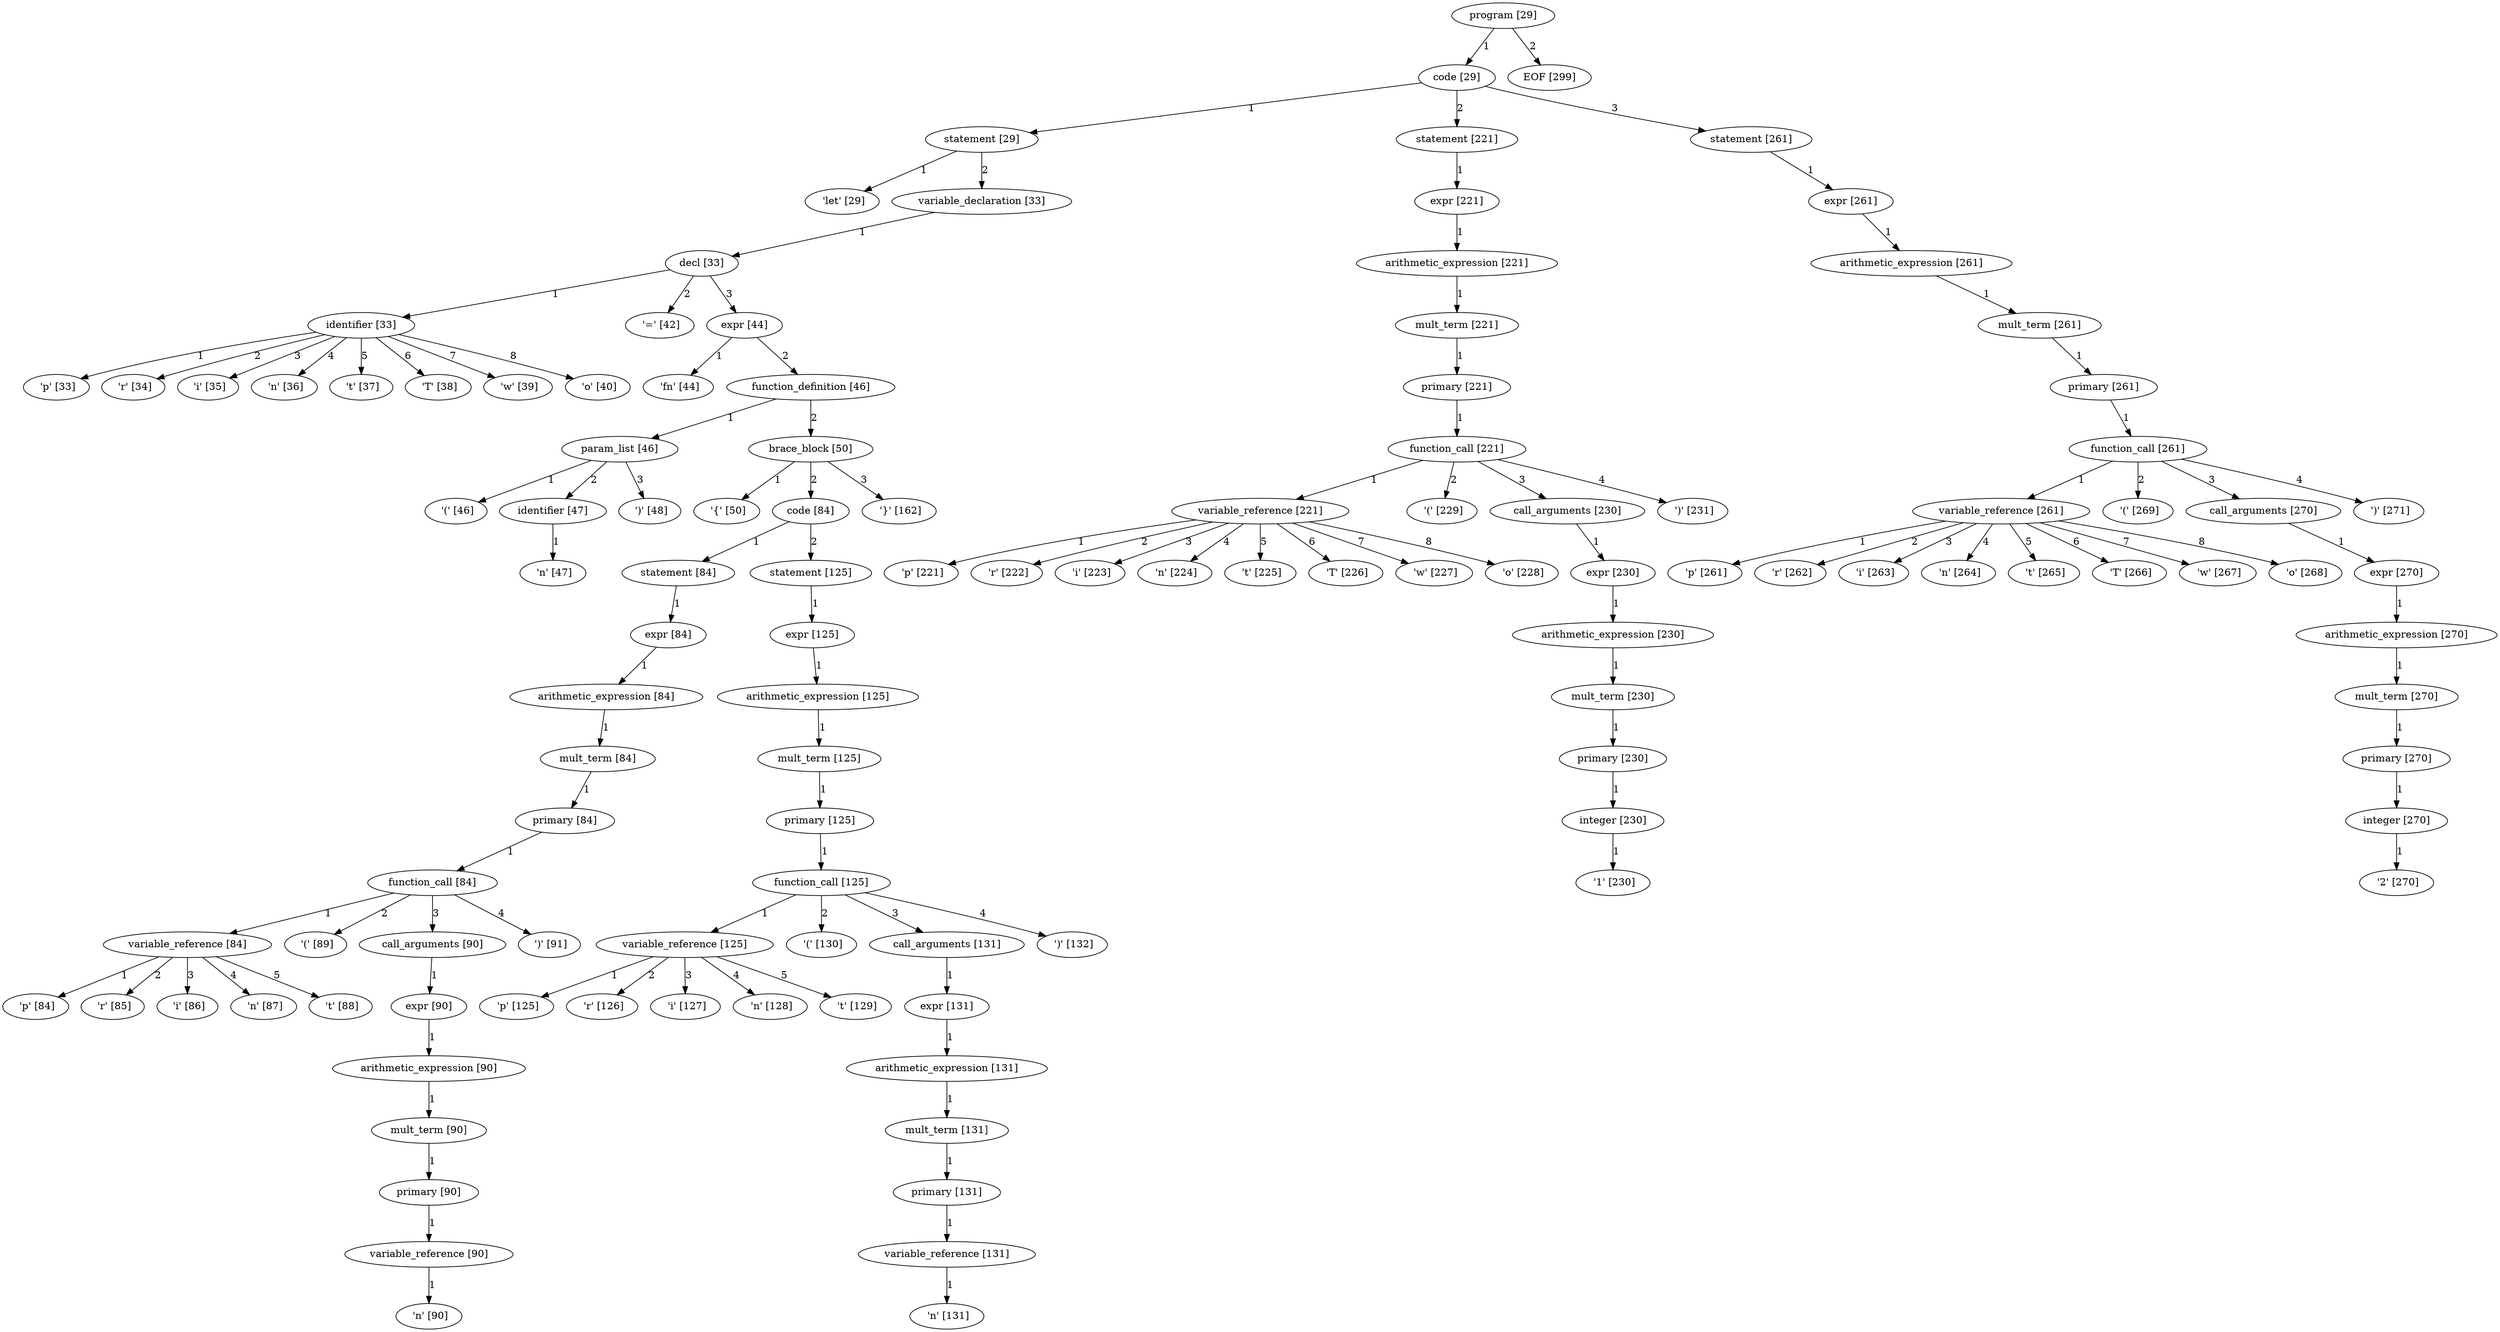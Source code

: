 digraph arpeggio_graph {
2794474320192 [label="program [29]"];
2794474320192->2794474320064 [label="1"]

2794474320064 [label="code [29]"];
2794474320064->2794458027456 [label="1"]

2794458027456 [label="statement [29]"];
2794458027456->2794457775680 [label="1"]

2794457775680 [label=" 'let' [29]"];
2794458027456->2794458138048 [label="2"]

2794458138048 [label="variable_declaration [33]"];
2794458138048->2794475368000 [label="1"]

2794475368000 [label="decl [33]"];
2794475368000->2794459898176 [label="1"]

2794459898176 [label="identifier [33]"];
2794459898176->2794458321520 [label="1"]

2794458321520 [label=" 'p' [33]"];
2794459898176->2794458321632 [label="2"]

2794458321632 [label=" 'r' [34]"];
2794459898176->2794458321744 [label="3"]

2794458321744 [label=" 'i' [35]"];
2794459898176->2794458321856 [label="4"]

2794458321856 [label=" 'n' [36]"];
2794459898176->2794458321968 [label="5"]

2794458321968 [label=" 't' [37]"];
2794459898176->2794458322080 [label="6"]

2794458322080 [label=" 'T' [38]"];
2794459898176->2794458322304 [label="7"]

2794458322304 [label=" 'w' [39]"];
2794459898176->2794458322416 [label="8"]

2794458322416 [label=" 'o' [40]"];
2794475368000->2794458322192 [label="2"]

2794458322192 [label=" '=' [42]"];
2794475368000->2794475367872 [label="3"]

2794475367872 [label="expr [44]"];
2794475367872->2794458322528 [label="1"]

2794458322528 [label=" 'fn' [44]"];
2794475367872->2794475367744 [label="2"]

2794475367744 [label="function_definition [46]"];
2794475367744->2794459898432 [label="1"]

2794459898432 [label="param_list [46]"];
2794459898432->2794458322640 [label="1"]

2794458322640 [label=" '(' [46]"];
2794459898432->2794459898304 [label="2"]

2794459898304 [label="identifier [47]"];
2794459898304->2794458322752 [label="1"]

2794458322752 [label=" 'n' [47]"];
2794459898432->2794458322864 [label="3"]

2794458322864 [label=" ')' [48]"];
2794475367744->2794475367616 [label="2"]

2794475367616 [label="brace_block [50]"];
2794475367616->2794458322976 [label="1"]

2794458322976 [label=" '{' [50]"];
2794475367616->2794475367488 [label="2"]

2794475367488 [label="code [84]"];
2794475367488->2794490291520 [label="1"]

2794490291520 [label="statement [84]"];
2794490291520->2794490291392 [label="1"]

2794490291392 [label="expr [84]"];
2794490291392->2794490291264 [label="1"]

2794490291264 [label="arithmetic_expression [84]"];
2794490291264->2794490291136 [label="1"]

2794490291136 [label="mult_term [84]"];
2794490291136->2794490291008 [label="1"]

2794490291008 [label="primary [84]"];
2794490291008->2794490290880 [label="1"]

2794490290880 [label="function_call [84]"];
2794490290880->2794479653312 [label="1"]

2794479653312 [label="variable_reference [84]"];
2794479653312->2794458741104 [label="1"]

2794458741104 [label=" 'p' [84]"];
2794479653312->2794457908608 [label="2"]

2794457908608 [label=" 'r' [85]"];
2794479653312->2794477520144 [label="3"]

2794477520144 [label=" 'i' [86]"];
2794479653312->2794477520256 [label="4"]

2794477520256 [label=" 'n' [87]"];
2794479653312->2794477520368 [label="5"]

2794477520368 [label=" 't' [88]"];
2794490290880->2794477520480 [label="2"]

2794477520480 [label=" '(' [89]"];
2794490290880->2794490290752 [label="3"]

2794490290752 [label="call_arguments [90]"];
2794490290752->2794490290624 [label="1"]

2794490290624 [label="expr [90]"];
2794490290624->2794490290496 [label="1"]

2794490290496 [label="arithmetic_expression [90]"];
2794490290496->2794490290368 [label="1"]

2794490290368 [label="mult_term [90]"];
2794490290368->2794490290240 [label="1"]

2794490290240 [label="primary [90]"];
2794490290240->2794479656768 [label="1"]

2794479656768 [label="variable_reference [90]"];
2794479656768->2794477522272 [label="1"]

2794477522272 [label=" 'n' [90]"];
2794490290880->2794477522384 [label="4"]

2794477522384 [label=" ')' [91]"];
2794475367488->2794475367360 [label="2"]

2794475367360 [label="statement [125]"];
2794475367360->2794475367232 [label="1"]

2794475367232 [label="expr [125]"];
2794475367232->2794475367104 [label="1"]

2794475367104 [label="arithmetic_expression [125]"];
2794475367104->2794475366976 [label="1"]

2794475366976 [label="mult_term [125]"];
2794475366976->2794475366848 [label="1"]

2794475366848 [label="primary [125]"];
2794475366848->2794475366720 [label="1"]

2794475366720 [label="function_call [125]"];
2794475366720->2794477103168 [label="1"]

2794477103168 [label="variable_reference [125]"];
2794477103168->2794474326048 [label="1"]

2794474326048 [label=" 'p' [125]"];
2794477103168->2794474326160 [label="2"]

2794474326160 [label=" 'r' [126]"];
2794477103168->2794474326272 [label="3"]

2794474326272 [label=" 'i' [127]"];
2794477103168->2794474326384 [label="4"]

2794474326384 [label=" 'n' [128]"];
2794477103168->2794474326496 [label="5"]

2794474326496 [label=" 't' [129]"];
2794475366720->2794474326608 [label="2"]

2794474326608 [label=" '(' [130]"];
2794475366720->2794475366592 [label="3"]

2794475366592 [label="call_arguments [131]"];
2794475366592->2794475366464 [label="1"]

2794475366464 [label="expr [131]"];
2794475366464->2794475366336 [label="1"]

2794475366336 [label="arithmetic_expression [131]"];
2794475366336->2794475366208 [label="1"]

2794475366208 [label="mult_term [131]"];
2794475366208->2794475366080 [label="1"]

2794475366080 [label="primary [131]"];
2794475366080->2794475365952 [label="1"]

2794475365952 [label="variable_reference [131]"];
2794475365952->2794460471696 [label="1"]

2794460471696 [label=" 'n' [131]"];
2794475366720->2794460471808 [label="4"]

2794460471808 [label=" ')' [132]"];
2794475367616->2794460471920 [label="3"]

2794460471920 [label=" '}' [162]"];
2794474320064->2794476349760 [label="2"]

2794476349760 [label="statement [221]"];
2794476349760->2794476349632 [label="1"]

2794476349632 [label="expr [221]"];
2794476349632->2794476349504 [label="1"]

2794476349504 [label="arithmetic_expression [221]"];
2794476349504->2794476349376 [label="1"]

2794476349376 [label="mult_term [221]"];
2794476349376->2794476349248 [label="1"]

2794476349248 [label="primary [221]"];
2794476349248->2794476349120 [label="1"]

2794476349120 [label="function_call [221]"];
2794476349120->2794491181504 [label="1"]

2794491181504 [label="variable_reference [221]"];
2794491181504->2794474327728 [label="1"]

2794474327728 [label=" 'p' [221]"];
2794491181504->2794474327616 [label="2"]

2794474327616 [label=" 'r' [222]"];
2794491181504->2794474327840 [label="3"]

2794474327840 [label=" 'i' [223]"];
2794491181504->2794460471472 [label="4"]

2794460471472 [label=" 'n' [224]"];
2794491181504->2794460471360 [label="5"]

2794460471360 [label=" 't' [225]"];
2794491181504->2794460471584 [label="6"]

2794460471584 [label=" 'T' [226]"];
2794491181504->2794460472032 [label="7"]

2794460472032 [label=" 'w' [227]"];
2794491181504->2794460472144 [label="8"]

2794460472144 [label=" 'o' [228]"];
2794476349120->2794460472256 [label="2"]

2794460472256 [label=" '(' [229]"];
2794476349120->2794476348992 [label="3"]

2794476348992 [label="call_arguments [230]"];
2794476348992->2794476348864 [label="1"]

2794476348864 [label="expr [230]"];
2794476348864->2794476348736 [label="1"]

2794476348736 [label="arithmetic_expression [230]"];
2794476348736->2794476348608 [label="1"]

2794476348608 [label="mult_term [230]"];
2794476348608->2794476348480 [label="1"]

2794476348480 [label="primary [230]"];
2794476348480->2794476348352 [label="1"]

2794476348352 [label="integer [230]"];
2794476348352->2794460473152 [label="1"]

2794460473152 [label=" '1' [230]"];
2794476349120->2794460473264 [label="4"]

2794460473264 [label=" ')' [231]"];
2794474320064->2794474319936 [label="3"]

2794474319936 [label="statement [261]"];
2794474319936->2794491166528 [label="1"]

2794491166528 [label="expr [261]"];
2794491166528->2794491166400 [label="1"]

2794491166400 [label="arithmetic_expression [261]"];
2794491166400->2794491166272 [label="1"]

2794491166272 [label="mult_term [261]"];
2794491166272->2794491166144 [label="1"]

2794491166144 [label="primary [261]"];
2794491166144->2794491166016 [label="1"]

2794491166016 [label="function_call [261]"];
2794491166016->2794491162816 [label="1"]

2794491162816 [label="variable_reference [261]"];
2794491162816->2794460473376 [label="1"]

2794460473376 [label=" 'p' [261]"];
2794491162816->2794460472704 [label="2"]

2794460472704 [label=" 'r' [262]"];
2794491162816->2794460472480 [label="3"]

2794460472480 [label=" 'i' [263]"];
2794491162816->2794460472368 [label="4"]

2794460472368 [label=" 'n' [264]"];
2794491162816->2794460472592 [label="5"]

2794460472592 [label=" 't' [265]"];
2794491162816->2794460472928 [label="6"]

2794460472928 [label=" 'T' [266]"];
2794491162816->2794460472816 [label="7"]

2794460472816 [label=" 'w' [267]"];
2794491162816->2794460473040 [label="8"]

2794460473040 [label=" 'o' [268]"];
2794491166016->2794460473488 [label="2"]

2794460473488 [label=" '(' [269]"];
2794491166016->2794491165888 [label="3"]

2794491165888 [label="call_arguments [270]"];
2794491165888->2794491165760 [label="1"]

2794491165760 [label="expr [270]"];
2794491165760->2794491165632 [label="1"]

2794491165632 [label="arithmetic_expression [270]"];
2794491165632->2794491165504 [label="1"]

2794491165504 [label="mult_term [270]"];
2794491165504->2794491165376 [label="1"]

2794491165376 [label="primary [270]"];
2794491165376->2794491165248 [label="1"]

2794491165248 [label="integer [270]"];
2794491165248->2794460474384 [label="1"]

2794460474384 [label=" '2' [270]"];
2794491166016->2794460474496 [label="4"]

2794460474496 [label=" ')' [271]"];
2794474320192->2794460474608 [label="2"]

2794460474608 [label="EOF [299]"];
}